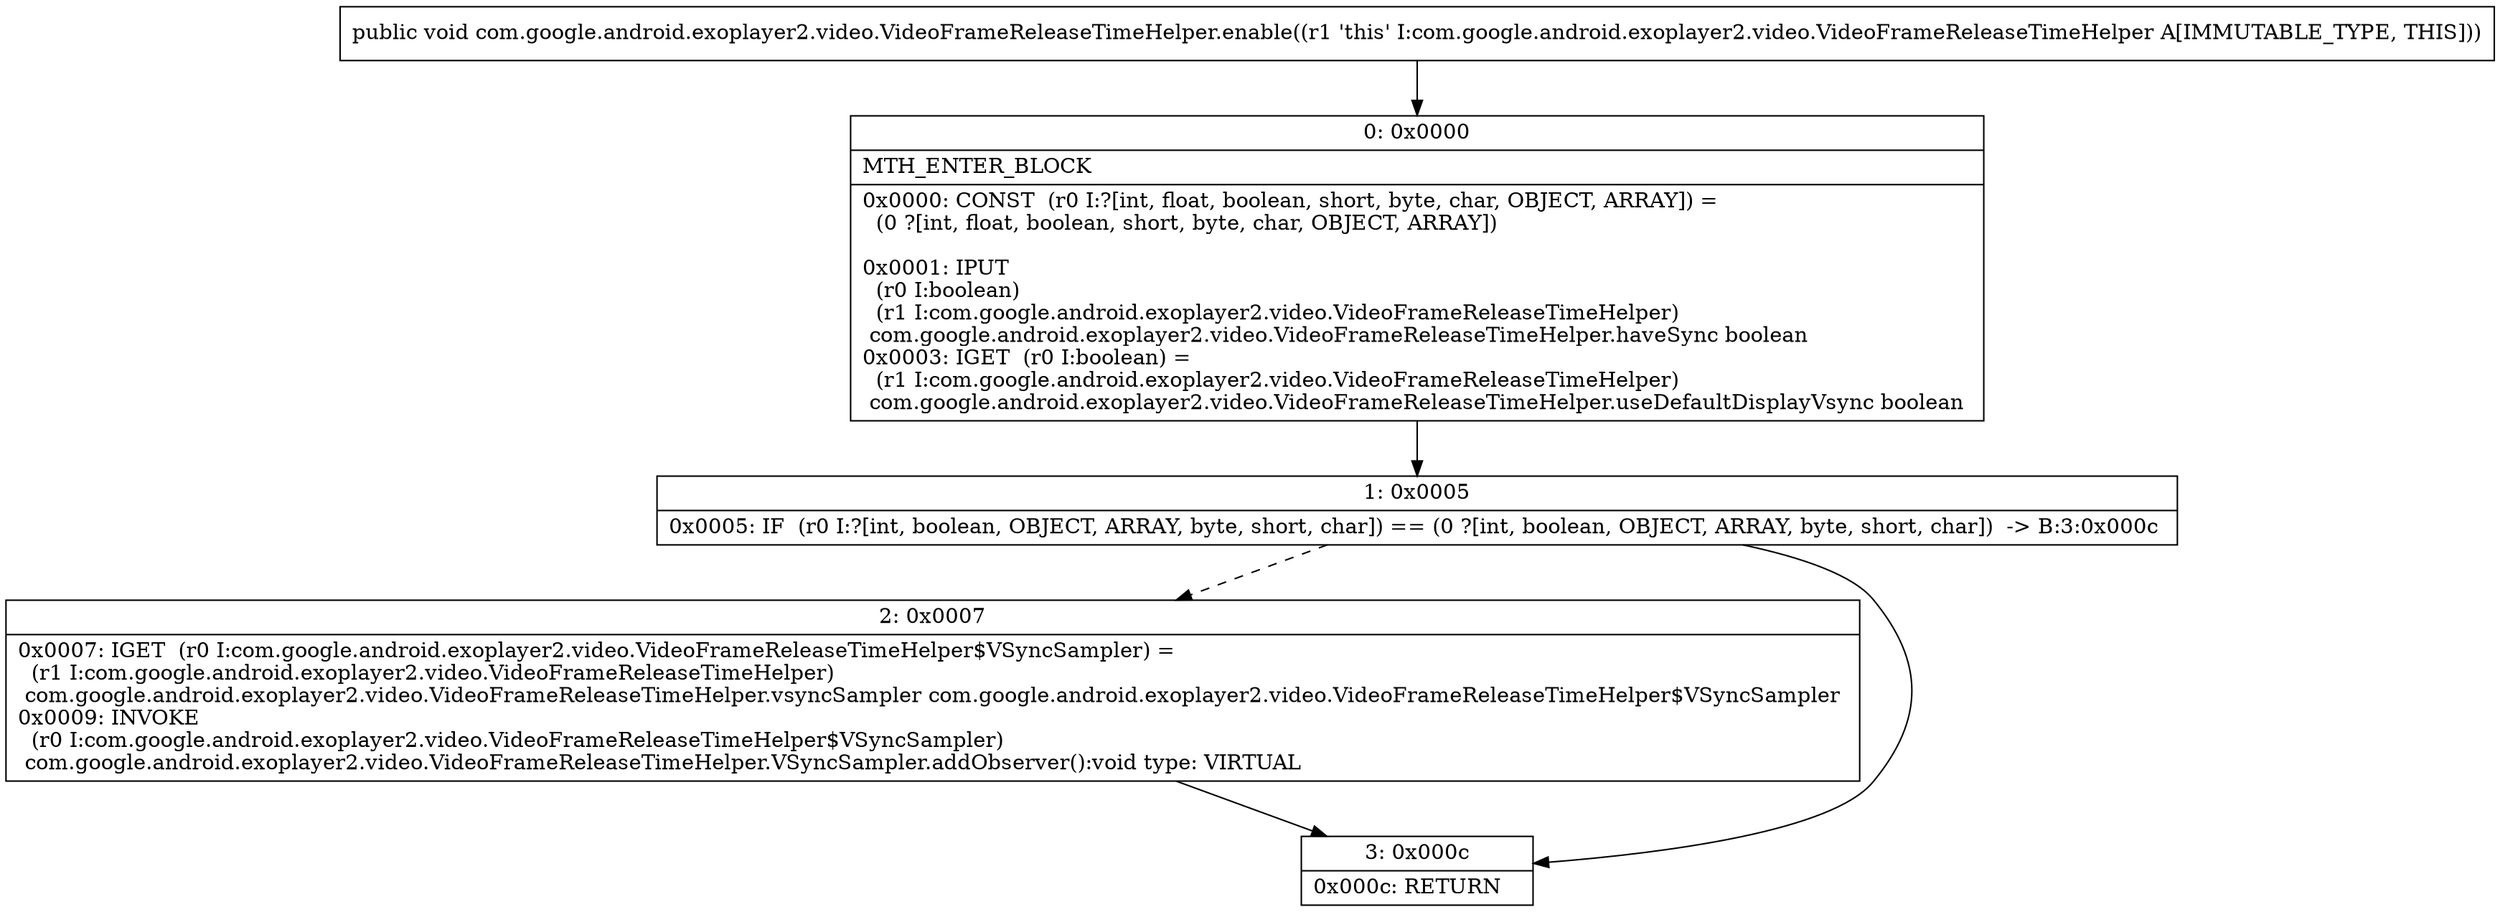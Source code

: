 digraph "CFG forcom.google.android.exoplayer2.video.VideoFrameReleaseTimeHelper.enable()V" {
Node_0 [shape=record,label="{0\:\ 0x0000|MTH_ENTER_BLOCK\l|0x0000: CONST  (r0 I:?[int, float, boolean, short, byte, char, OBJECT, ARRAY]) = \l  (0 ?[int, float, boolean, short, byte, char, OBJECT, ARRAY])\l \l0x0001: IPUT  \l  (r0 I:boolean)\l  (r1 I:com.google.android.exoplayer2.video.VideoFrameReleaseTimeHelper)\l com.google.android.exoplayer2.video.VideoFrameReleaseTimeHelper.haveSync boolean \l0x0003: IGET  (r0 I:boolean) = \l  (r1 I:com.google.android.exoplayer2.video.VideoFrameReleaseTimeHelper)\l com.google.android.exoplayer2.video.VideoFrameReleaseTimeHelper.useDefaultDisplayVsync boolean \l}"];
Node_1 [shape=record,label="{1\:\ 0x0005|0x0005: IF  (r0 I:?[int, boolean, OBJECT, ARRAY, byte, short, char]) == (0 ?[int, boolean, OBJECT, ARRAY, byte, short, char])  \-\> B:3:0x000c \l}"];
Node_2 [shape=record,label="{2\:\ 0x0007|0x0007: IGET  (r0 I:com.google.android.exoplayer2.video.VideoFrameReleaseTimeHelper$VSyncSampler) = \l  (r1 I:com.google.android.exoplayer2.video.VideoFrameReleaseTimeHelper)\l com.google.android.exoplayer2.video.VideoFrameReleaseTimeHelper.vsyncSampler com.google.android.exoplayer2.video.VideoFrameReleaseTimeHelper$VSyncSampler \l0x0009: INVOKE  \l  (r0 I:com.google.android.exoplayer2.video.VideoFrameReleaseTimeHelper$VSyncSampler)\l com.google.android.exoplayer2.video.VideoFrameReleaseTimeHelper.VSyncSampler.addObserver():void type: VIRTUAL \l}"];
Node_3 [shape=record,label="{3\:\ 0x000c|0x000c: RETURN   \l}"];
MethodNode[shape=record,label="{public void com.google.android.exoplayer2.video.VideoFrameReleaseTimeHelper.enable((r1 'this' I:com.google.android.exoplayer2.video.VideoFrameReleaseTimeHelper A[IMMUTABLE_TYPE, THIS])) }"];
MethodNode -> Node_0;
Node_0 -> Node_1;
Node_1 -> Node_2[style=dashed];
Node_1 -> Node_3;
Node_2 -> Node_3;
}

